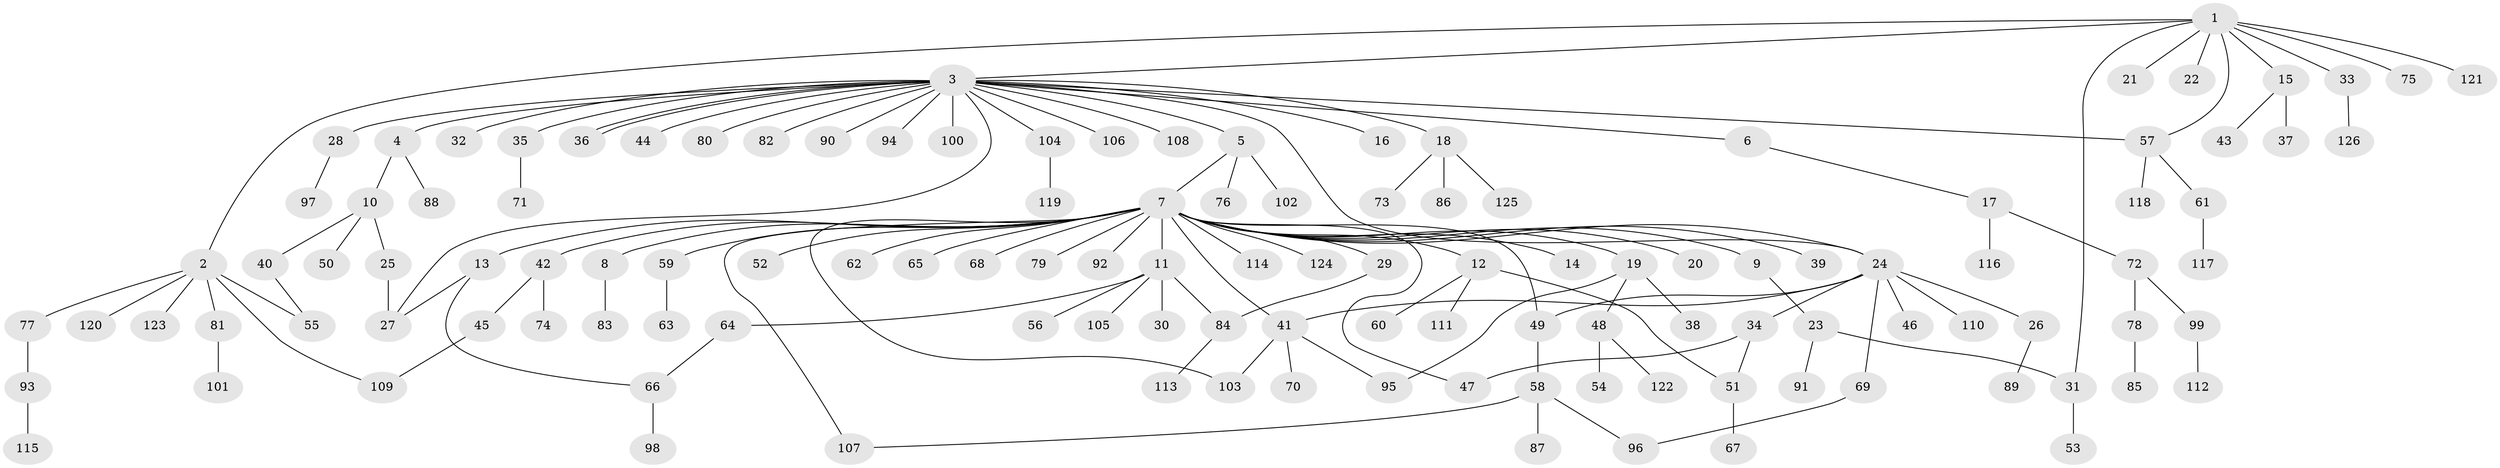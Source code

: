 // coarse degree distribution, {7: 0.015873015873015872, 4: 0.06349206349206349, 21: 0.015873015873015872, 2: 0.2222222222222222, 3: 0.14285714285714285, 12: 0.015873015873015872, 1: 0.49206349206349204, 6: 0.015873015873015872, 8: 0.015873015873015872}
// Generated by graph-tools (version 1.1) at 2025/50/03/04/25 22:50:31]
// undirected, 126 vertices, 143 edges
graph export_dot {
  node [color=gray90,style=filled];
  1;
  2;
  3;
  4;
  5;
  6;
  7;
  8;
  9;
  10;
  11;
  12;
  13;
  14;
  15;
  16;
  17;
  18;
  19;
  20;
  21;
  22;
  23;
  24;
  25;
  26;
  27;
  28;
  29;
  30;
  31;
  32;
  33;
  34;
  35;
  36;
  37;
  38;
  39;
  40;
  41;
  42;
  43;
  44;
  45;
  46;
  47;
  48;
  49;
  50;
  51;
  52;
  53;
  54;
  55;
  56;
  57;
  58;
  59;
  60;
  61;
  62;
  63;
  64;
  65;
  66;
  67;
  68;
  69;
  70;
  71;
  72;
  73;
  74;
  75;
  76;
  77;
  78;
  79;
  80;
  81;
  82;
  83;
  84;
  85;
  86;
  87;
  88;
  89;
  90;
  91;
  92;
  93;
  94;
  95;
  96;
  97;
  98;
  99;
  100;
  101;
  102;
  103;
  104;
  105;
  106;
  107;
  108;
  109;
  110;
  111;
  112;
  113;
  114;
  115;
  116;
  117;
  118;
  119;
  120;
  121;
  122;
  123;
  124;
  125;
  126;
  1 -- 2;
  1 -- 3;
  1 -- 15;
  1 -- 21;
  1 -- 22;
  1 -- 31;
  1 -- 33;
  1 -- 57;
  1 -- 75;
  1 -- 121;
  2 -- 55;
  2 -- 77;
  2 -- 81;
  2 -- 109;
  2 -- 120;
  2 -- 123;
  3 -- 4;
  3 -- 5;
  3 -- 6;
  3 -- 16;
  3 -- 18;
  3 -- 24;
  3 -- 27;
  3 -- 28;
  3 -- 32;
  3 -- 35;
  3 -- 36;
  3 -- 36;
  3 -- 44;
  3 -- 57;
  3 -- 80;
  3 -- 82;
  3 -- 90;
  3 -- 94;
  3 -- 100;
  3 -- 104;
  3 -- 106;
  3 -- 108;
  4 -- 10;
  4 -- 88;
  5 -- 7;
  5 -- 76;
  5 -- 102;
  6 -- 17;
  7 -- 8;
  7 -- 9;
  7 -- 11;
  7 -- 12;
  7 -- 13;
  7 -- 14;
  7 -- 19;
  7 -- 20;
  7 -- 24;
  7 -- 29;
  7 -- 39;
  7 -- 41;
  7 -- 42;
  7 -- 47;
  7 -- 49;
  7 -- 52;
  7 -- 59;
  7 -- 62;
  7 -- 65;
  7 -- 68;
  7 -- 79;
  7 -- 92;
  7 -- 103;
  7 -- 107;
  7 -- 114;
  7 -- 124;
  8 -- 83;
  9 -- 23;
  10 -- 25;
  10 -- 40;
  10 -- 50;
  11 -- 30;
  11 -- 56;
  11 -- 64;
  11 -- 84;
  11 -- 105;
  12 -- 51;
  12 -- 60;
  12 -- 111;
  13 -- 27;
  13 -- 66;
  15 -- 37;
  15 -- 43;
  17 -- 72;
  17 -- 116;
  18 -- 73;
  18 -- 86;
  18 -- 125;
  19 -- 38;
  19 -- 48;
  19 -- 95;
  23 -- 31;
  23 -- 91;
  24 -- 26;
  24 -- 34;
  24 -- 41;
  24 -- 46;
  24 -- 49;
  24 -- 69;
  24 -- 110;
  25 -- 27;
  26 -- 89;
  28 -- 97;
  29 -- 84;
  31 -- 53;
  33 -- 126;
  34 -- 47;
  34 -- 51;
  35 -- 71;
  40 -- 55;
  41 -- 70;
  41 -- 95;
  41 -- 103;
  42 -- 45;
  42 -- 74;
  45 -- 109;
  48 -- 54;
  48 -- 122;
  49 -- 58;
  51 -- 67;
  57 -- 61;
  57 -- 118;
  58 -- 87;
  58 -- 96;
  58 -- 107;
  59 -- 63;
  61 -- 117;
  64 -- 66;
  66 -- 98;
  69 -- 96;
  72 -- 78;
  72 -- 99;
  77 -- 93;
  78 -- 85;
  81 -- 101;
  84 -- 113;
  93 -- 115;
  99 -- 112;
  104 -- 119;
}
